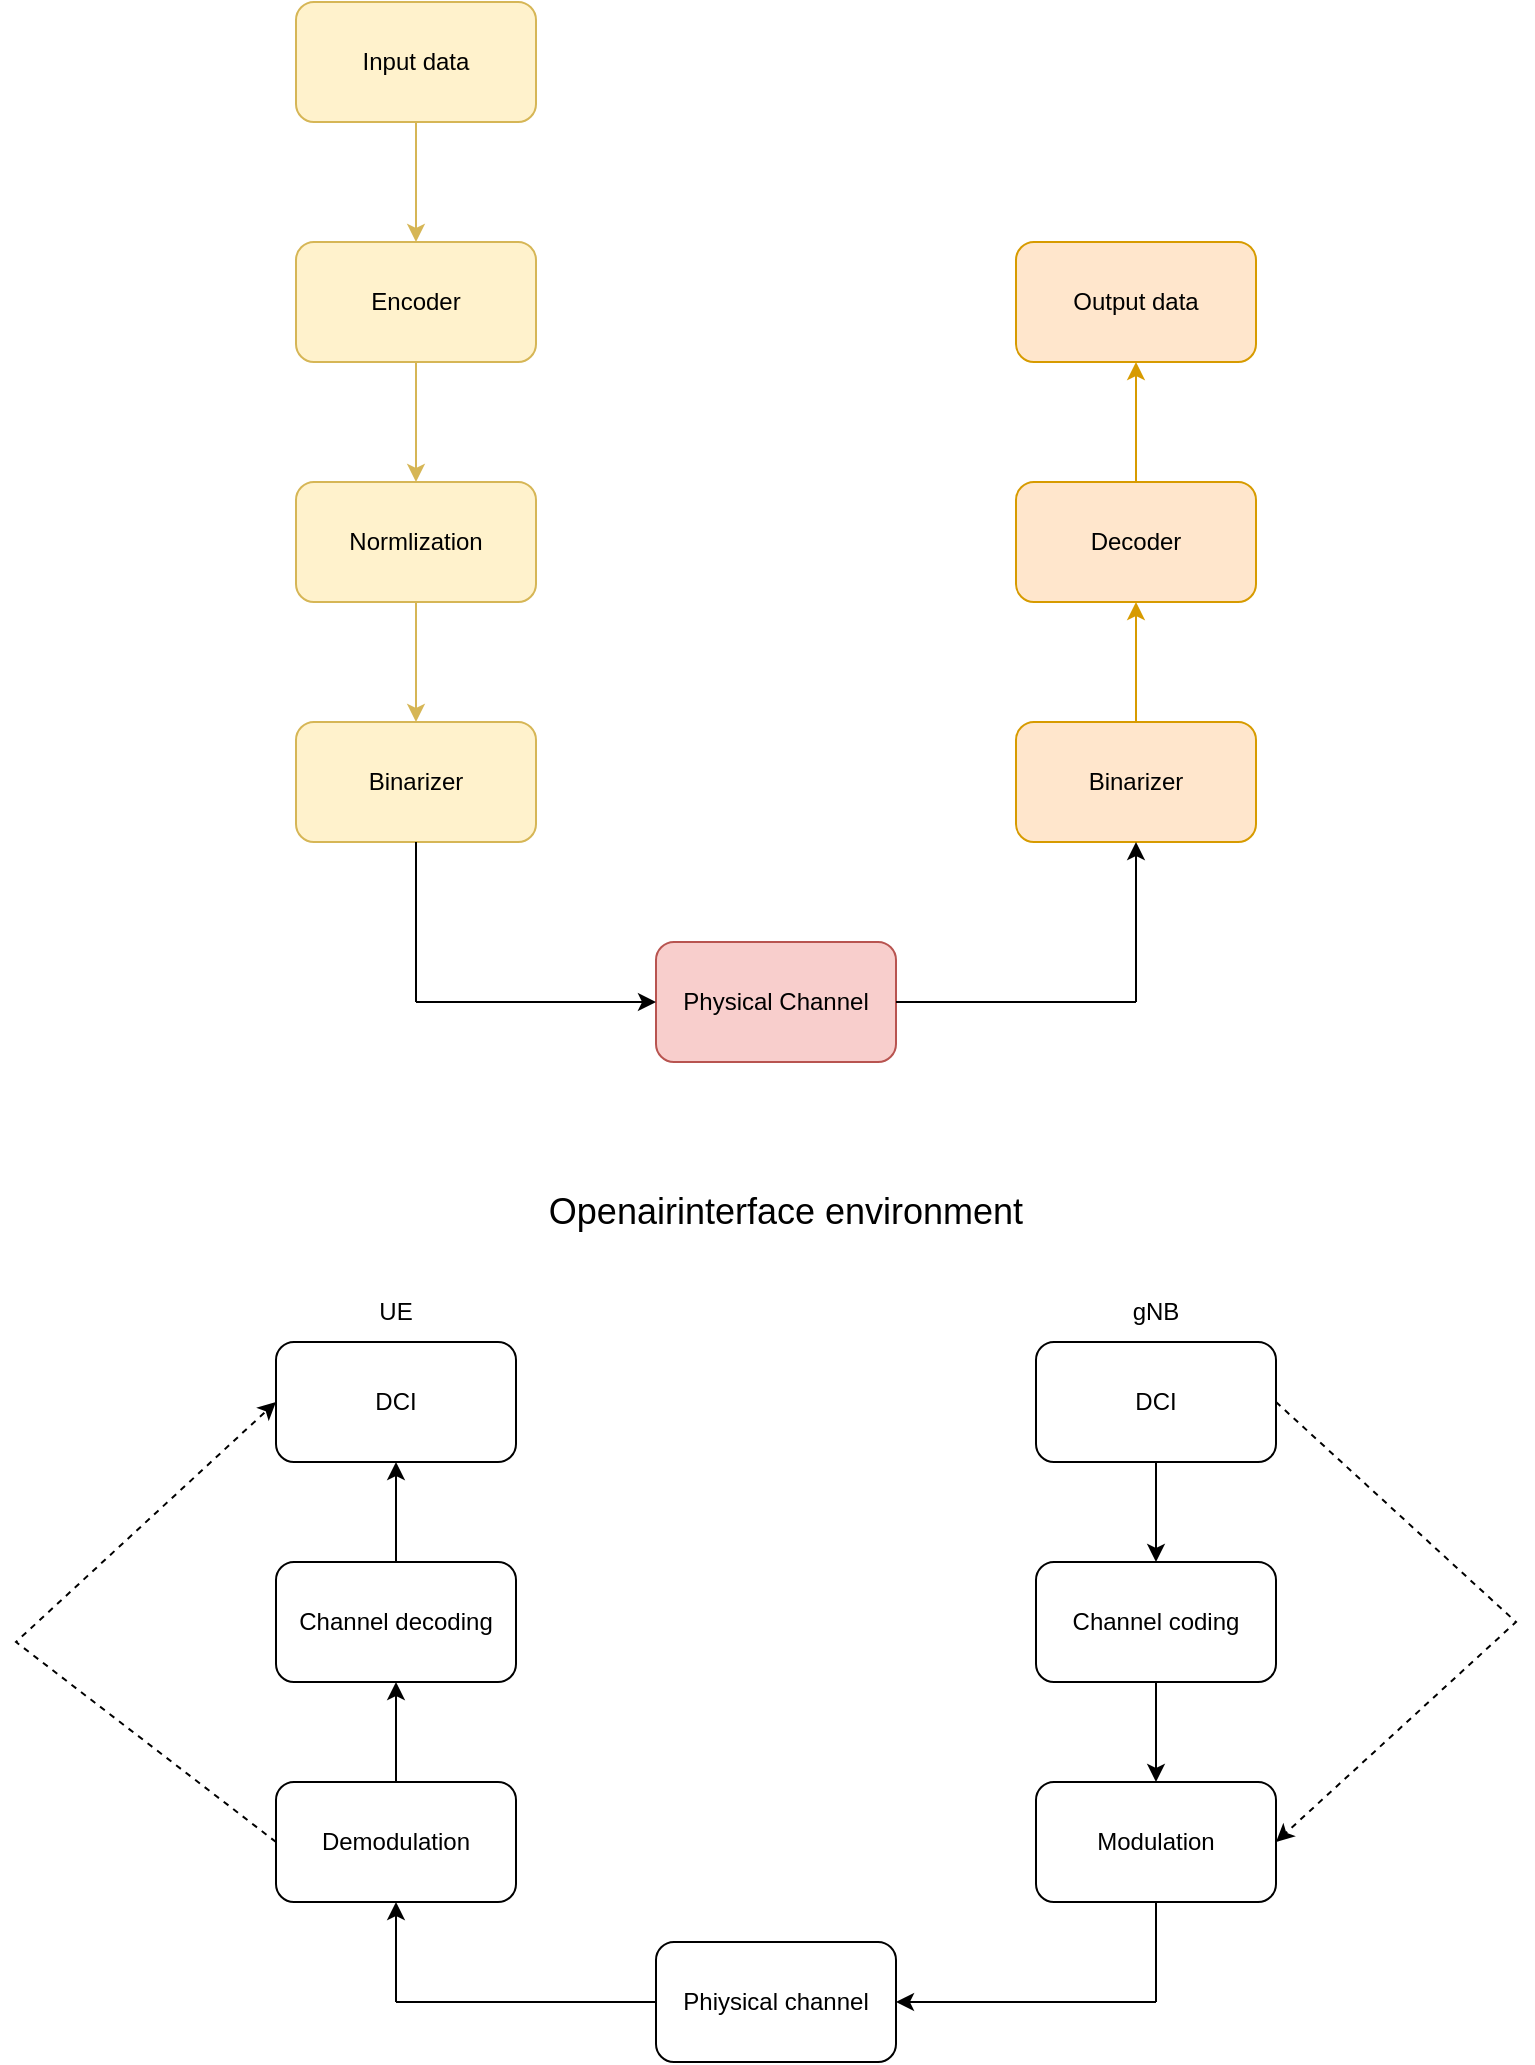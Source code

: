 <mxfile version="21.3.3" type="github">
  <diagram name="Page-1" id="VDXZg0AQhAXVl63cu9qr">
    <mxGraphModel dx="2385" dy="2789" grid="1" gridSize="10" guides="1" tooltips="1" connect="1" arrows="1" fold="1" page="1" pageScale="1" pageWidth="827" pageHeight="1169" math="0" shadow="0">
      <root>
        <mxCell id="0" />
        <mxCell id="1" parent="0" />
        <mxCell id="xTqQnHfFAKbFyNQKmXy7-5" value="" style="edgeStyle=orthogonalEdgeStyle;rounded=0;orthogonalLoop=1;jettySize=auto;html=1;fillColor=#fff2cc;strokeColor=#d6b656;" edge="1" parent="1" source="xTqQnHfFAKbFyNQKmXy7-1" target="xTqQnHfFAKbFyNQKmXy7-2">
          <mxGeometry relative="1" as="geometry" />
        </mxCell>
        <mxCell id="xTqQnHfFAKbFyNQKmXy7-1" value="Encoder" style="rounded=1;whiteSpace=wrap;html=1;fillColor=#fff2cc;strokeColor=#d6b656;" vertex="1" parent="1">
          <mxGeometry x="270" y="50" width="120" height="60" as="geometry" />
        </mxCell>
        <mxCell id="xTqQnHfFAKbFyNQKmXy7-9" value="" style="edgeStyle=orthogonalEdgeStyle;rounded=0;orthogonalLoop=1;jettySize=auto;html=1;fillColor=#fff2cc;strokeColor=#d6b656;" edge="1" parent="1" source="xTqQnHfFAKbFyNQKmXy7-2" target="xTqQnHfFAKbFyNQKmXy7-8">
          <mxGeometry relative="1" as="geometry" />
        </mxCell>
        <mxCell id="xTqQnHfFAKbFyNQKmXy7-2" value="Normlization" style="rounded=1;whiteSpace=wrap;html=1;fillColor=#fff2cc;strokeColor=#d6b656;" vertex="1" parent="1">
          <mxGeometry x="270" y="170" width="120" height="60" as="geometry" />
        </mxCell>
        <mxCell id="xTqQnHfFAKbFyNQKmXy7-3" value="Physical Channel" style="rounded=1;whiteSpace=wrap;html=1;fillColor=#f8cecc;strokeColor=#b85450;" vertex="1" parent="1">
          <mxGeometry x="450" y="400" width="120" height="60" as="geometry" />
        </mxCell>
        <mxCell id="xTqQnHfFAKbFyNQKmXy7-15" value="" style="edgeStyle=orthogonalEdgeStyle;rounded=0;orthogonalLoop=1;jettySize=auto;html=1;fillColor=#ffe6cc;strokeColor=#d79b00;" edge="1" parent="1" source="xTqQnHfFAKbFyNQKmXy7-4" target="xTqQnHfFAKbFyNQKmXy7-14">
          <mxGeometry relative="1" as="geometry" />
        </mxCell>
        <mxCell id="xTqQnHfFAKbFyNQKmXy7-4" value="Binarizer" style="rounded=1;whiteSpace=wrap;html=1;fillColor=#ffe6cc;strokeColor=#d79b00;" vertex="1" parent="1">
          <mxGeometry x="630" y="290" width="120" height="60" as="geometry" />
        </mxCell>
        <mxCell id="xTqQnHfFAKbFyNQKmXy7-7" value="" style="edgeStyle=orthogonalEdgeStyle;rounded=0;orthogonalLoop=1;jettySize=auto;html=1;fillColor=#fff2cc;strokeColor=#d6b656;" edge="1" parent="1" source="xTqQnHfFAKbFyNQKmXy7-6" target="xTqQnHfFAKbFyNQKmXy7-1">
          <mxGeometry relative="1" as="geometry" />
        </mxCell>
        <mxCell id="xTqQnHfFAKbFyNQKmXy7-6" value="Input data" style="rounded=1;whiteSpace=wrap;html=1;fillColor=#fff2cc;strokeColor=#d6b656;" vertex="1" parent="1">
          <mxGeometry x="270" y="-70" width="120" height="60" as="geometry" />
        </mxCell>
        <mxCell id="xTqQnHfFAKbFyNQKmXy7-8" value="Binarizer" style="rounded=1;whiteSpace=wrap;html=1;fillColor=#fff2cc;strokeColor=#d6b656;" vertex="1" parent="1">
          <mxGeometry x="270" y="290" width="120" height="60" as="geometry" />
        </mxCell>
        <mxCell id="xTqQnHfFAKbFyNQKmXy7-10" value="" style="endArrow=none;html=1;rounded=0;entryX=0.5;entryY=1;entryDx=0;entryDy=0;" edge="1" parent="1" target="xTqQnHfFAKbFyNQKmXy7-8">
          <mxGeometry width="50" height="50" relative="1" as="geometry">
            <mxPoint x="330" y="430" as="sourcePoint" />
            <mxPoint x="330" y="440" as="targetPoint" />
          </mxGeometry>
        </mxCell>
        <mxCell id="xTqQnHfFAKbFyNQKmXy7-11" value="" style="endArrow=classic;html=1;rounded=0;entryX=0;entryY=0.5;entryDx=0;entryDy=0;" edge="1" parent="1" target="xTqQnHfFAKbFyNQKmXy7-3">
          <mxGeometry width="50" height="50" relative="1" as="geometry">
            <mxPoint x="330" y="430" as="sourcePoint" />
            <mxPoint x="280" y="400" as="targetPoint" />
          </mxGeometry>
        </mxCell>
        <mxCell id="xTqQnHfFAKbFyNQKmXy7-12" value="" style="endArrow=none;html=1;rounded=0;exitX=1;exitY=0.5;exitDx=0;exitDy=0;" edge="1" parent="1" source="xTqQnHfFAKbFyNQKmXy7-3">
          <mxGeometry width="50" height="50" relative="1" as="geometry">
            <mxPoint x="610" y="380" as="sourcePoint" />
            <mxPoint x="690" y="430" as="targetPoint" />
          </mxGeometry>
        </mxCell>
        <mxCell id="xTqQnHfFAKbFyNQKmXy7-13" value="" style="endArrow=classic;html=1;rounded=0;" edge="1" parent="1" target="xTqQnHfFAKbFyNQKmXy7-4">
          <mxGeometry width="50" height="50" relative="1" as="geometry">
            <mxPoint x="690" y="430" as="sourcePoint" />
            <mxPoint x="580" y="150" as="targetPoint" />
          </mxGeometry>
        </mxCell>
        <mxCell id="xTqQnHfFAKbFyNQKmXy7-17" value="" style="edgeStyle=orthogonalEdgeStyle;rounded=0;orthogonalLoop=1;jettySize=auto;html=1;fillColor=#ffe6cc;strokeColor=#d79b00;" edge="1" parent="1" source="xTqQnHfFAKbFyNQKmXy7-14" target="xTqQnHfFAKbFyNQKmXy7-16">
          <mxGeometry relative="1" as="geometry" />
        </mxCell>
        <mxCell id="xTqQnHfFAKbFyNQKmXy7-14" value="Decoder" style="rounded=1;whiteSpace=wrap;html=1;fillColor=#ffe6cc;strokeColor=#d79b00;" vertex="1" parent="1">
          <mxGeometry x="630" y="170" width="120" height="60" as="geometry" />
        </mxCell>
        <mxCell id="xTqQnHfFAKbFyNQKmXy7-16" value="Output data" style="rounded=1;whiteSpace=wrap;html=1;fillColor=#ffe6cc;strokeColor=#d79b00;" vertex="1" parent="1">
          <mxGeometry x="630" y="50" width="120" height="60" as="geometry" />
        </mxCell>
        <mxCell id="xTqQnHfFAKbFyNQKmXy7-18" value="DCI" style="rounded=1;whiteSpace=wrap;html=1;" vertex="1" parent="1">
          <mxGeometry x="260" y="600" width="120" height="60" as="geometry" />
        </mxCell>
        <mxCell id="xTqQnHfFAKbFyNQKmXy7-21" value="" style="edgeStyle=orthogonalEdgeStyle;rounded=0;orthogonalLoop=1;jettySize=auto;html=1;" edge="1" parent="1" source="xTqQnHfFAKbFyNQKmXy7-19" target="xTqQnHfFAKbFyNQKmXy7-20">
          <mxGeometry relative="1" as="geometry" />
        </mxCell>
        <mxCell id="xTqQnHfFAKbFyNQKmXy7-19" value="DCI" style="rounded=1;whiteSpace=wrap;html=1;" vertex="1" parent="1">
          <mxGeometry x="640" y="600" width="120" height="60" as="geometry" />
        </mxCell>
        <mxCell id="xTqQnHfFAKbFyNQKmXy7-23" value="" style="edgeStyle=orthogonalEdgeStyle;rounded=0;orthogonalLoop=1;jettySize=auto;html=1;" edge="1" parent="1" source="xTqQnHfFAKbFyNQKmXy7-20" target="xTqQnHfFAKbFyNQKmXy7-22">
          <mxGeometry relative="1" as="geometry" />
        </mxCell>
        <mxCell id="xTqQnHfFAKbFyNQKmXy7-20" value="Channel coding" style="rounded=1;whiteSpace=wrap;html=1;" vertex="1" parent="1">
          <mxGeometry x="640" y="710" width="120" height="60" as="geometry" />
        </mxCell>
        <mxCell id="xTqQnHfFAKbFyNQKmXy7-22" value="Modulation" style="rounded=1;whiteSpace=wrap;html=1;" vertex="1" parent="1">
          <mxGeometry x="640" y="820" width="120" height="60" as="geometry" />
        </mxCell>
        <mxCell id="xTqQnHfFAKbFyNQKmXy7-24" value="Phiysical channel" style="rounded=1;whiteSpace=wrap;html=1;" vertex="1" parent="1">
          <mxGeometry x="450" y="900" width="120" height="60" as="geometry" />
        </mxCell>
        <mxCell id="xTqQnHfFAKbFyNQKmXy7-25" value="" style="endArrow=none;html=1;rounded=0;entryX=0.5;entryY=1;entryDx=0;entryDy=0;" edge="1" parent="1" target="xTqQnHfFAKbFyNQKmXy7-22">
          <mxGeometry width="50" height="50" relative="1" as="geometry">
            <mxPoint x="700" y="930" as="sourcePoint" />
            <mxPoint x="680" y="900" as="targetPoint" />
          </mxGeometry>
        </mxCell>
        <mxCell id="xTqQnHfFAKbFyNQKmXy7-26" value="" style="endArrow=classic;html=1;rounded=0;entryX=1;entryY=0.5;entryDx=0;entryDy=0;" edge="1" parent="1" target="xTqQnHfFAKbFyNQKmXy7-24">
          <mxGeometry width="50" height="50" relative="1" as="geometry">
            <mxPoint x="700" y="930" as="sourcePoint" />
            <mxPoint x="760" y="960" as="targetPoint" />
          </mxGeometry>
        </mxCell>
        <mxCell id="xTqQnHfFAKbFyNQKmXy7-35" value="" style="edgeStyle=orthogonalEdgeStyle;rounded=0;orthogonalLoop=1;jettySize=auto;html=1;" edge="1" parent="1" source="xTqQnHfFAKbFyNQKmXy7-27" target="xTqQnHfFAKbFyNQKmXy7-30">
          <mxGeometry relative="1" as="geometry" />
        </mxCell>
        <mxCell id="xTqQnHfFAKbFyNQKmXy7-27" value="Demodulation" style="rounded=1;whiteSpace=wrap;html=1;" vertex="1" parent="1">
          <mxGeometry x="260" y="820" width="120" height="60" as="geometry" />
        </mxCell>
        <mxCell id="xTqQnHfFAKbFyNQKmXy7-28" value="gNB" style="text;html=1;strokeColor=none;fillColor=none;align=center;verticalAlign=middle;whiteSpace=wrap;rounded=0;" vertex="1" parent="1">
          <mxGeometry x="670" y="570" width="60" height="30" as="geometry" />
        </mxCell>
        <mxCell id="xTqQnHfFAKbFyNQKmXy7-29" value="UE" style="text;html=1;strokeColor=none;fillColor=none;align=center;verticalAlign=middle;whiteSpace=wrap;rounded=0;" vertex="1" parent="1">
          <mxGeometry x="290" y="570" width="60" height="30" as="geometry" />
        </mxCell>
        <mxCell id="xTqQnHfFAKbFyNQKmXy7-37" value="" style="edgeStyle=orthogonalEdgeStyle;rounded=0;orthogonalLoop=1;jettySize=auto;html=1;" edge="1" parent="1" source="xTqQnHfFAKbFyNQKmXy7-30" target="xTqQnHfFAKbFyNQKmXy7-18">
          <mxGeometry relative="1" as="geometry" />
        </mxCell>
        <mxCell id="xTqQnHfFAKbFyNQKmXy7-30" value="Channel decoding" style="rounded=1;whiteSpace=wrap;html=1;" vertex="1" parent="1">
          <mxGeometry x="260" y="710" width="120" height="60" as="geometry" />
        </mxCell>
        <mxCell id="xTqQnHfFAKbFyNQKmXy7-33" value="" style="endArrow=none;html=1;rounded=0;entryX=0;entryY=0.5;entryDx=0;entryDy=0;" edge="1" parent="1" target="xTqQnHfFAKbFyNQKmXy7-24">
          <mxGeometry width="50" height="50" relative="1" as="geometry">
            <mxPoint x="320" y="930" as="sourcePoint" />
            <mxPoint x="290" y="920" as="targetPoint" />
          </mxGeometry>
        </mxCell>
        <mxCell id="xTqQnHfFAKbFyNQKmXy7-34" value="" style="endArrow=classic;html=1;rounded=0;entryX=0.5;entryY=1;entryDx=0;entryDy=0;" edge="1" parent="1" target="xTqQnHfFAKbFyNQKmXy7-27">
          <mxGeometry width="50" height="50" relative="1" as="geometry">
            <mxPoint x="320" y="930" as="sourcePoint" />
            <mxPoint x="200" y="880" as="targetPoint" />
          </mxGeometry>
        </mxCell>
        <mxCell id="xTqQnHfFAKbFyNQKmXy7-42" value="" style="endArrow=classic;html=1;rounded=0;exitX=0;exitY=0.5;exitDx=0;exitDy=0;entryX=0;entryY=0.5;entryDx=0;entryDy=0;dashed=1;" edge="1" parent="1" source="xTqQnHfFAKbFyNQKmXy7-27" target="xTqQnHfFAKbFyNQKmXy7-18">
          <mxGeometry width="50" height="50" relative="1" as="geometry">
            <mxPoint x="70" y="780" as="sourcePoint" />
            <mxPoint x="120" y="730" as="targetPoint" />
            <Array as="points">
              <mxPoint x="130" y="750" />
            </Array>
          </mxGeometry>
        </mxCell>
        <mxCell id="xTqQnHfFAKbFyNQKmXy7-43" value="" style="endArrow=classic;html=1;rounded=0;entryX=1;entryY=0.5;entryDx=0;entryDy=0;exitX=1;exitY=0.5;exitDx=0;exitDy=0;dashed=1;" edge="1" parent="1" source="xTqQnHfFAKbFyNQKmXy7-19" target="xTqQnHfFAKbFyNQKmXy7-22">
          <mxGeometry width="50" height="50" relative="1" as="geometry">
            <mxPoint x="930" y="640" as="sourcePoint" />
            <mxPoint x="790" y="690" as="targetPoint" />
            <Array as="points">
              <mxPoint x="880" y="740" />
            </Array>
          </mxGeometry>
        </mxCell>
        <mxCell id="xTqQnHfFAKbFyNQKmXy7-44" value="&lt;font style=&quot;font-size: 18px;&quot;&gt;Openairinterface environment&lt;/font&gt;" style="text;html=1;strokeColor=none;fillColor=none;align=center;verticalAlign=middle;whiteSpace=wrap;rounded=0;" vertex="1" parent="1">
          <mxGeometry x="380" y="520" width="270" height="30" as="geometry" />
        </mxCell>
      </root>
    </mxGraphModel>
  </diagram>
</mxfile>
